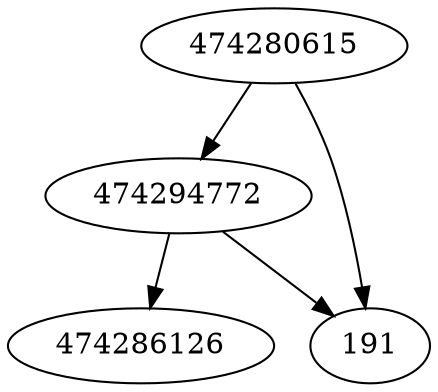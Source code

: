 strict digraph  {
474280615;
474294772;
474286126;
191;
474280615 -> 474294772;
474280615 -> 191;
474294772 -> 474286126;
474294772 -> 191;
}
